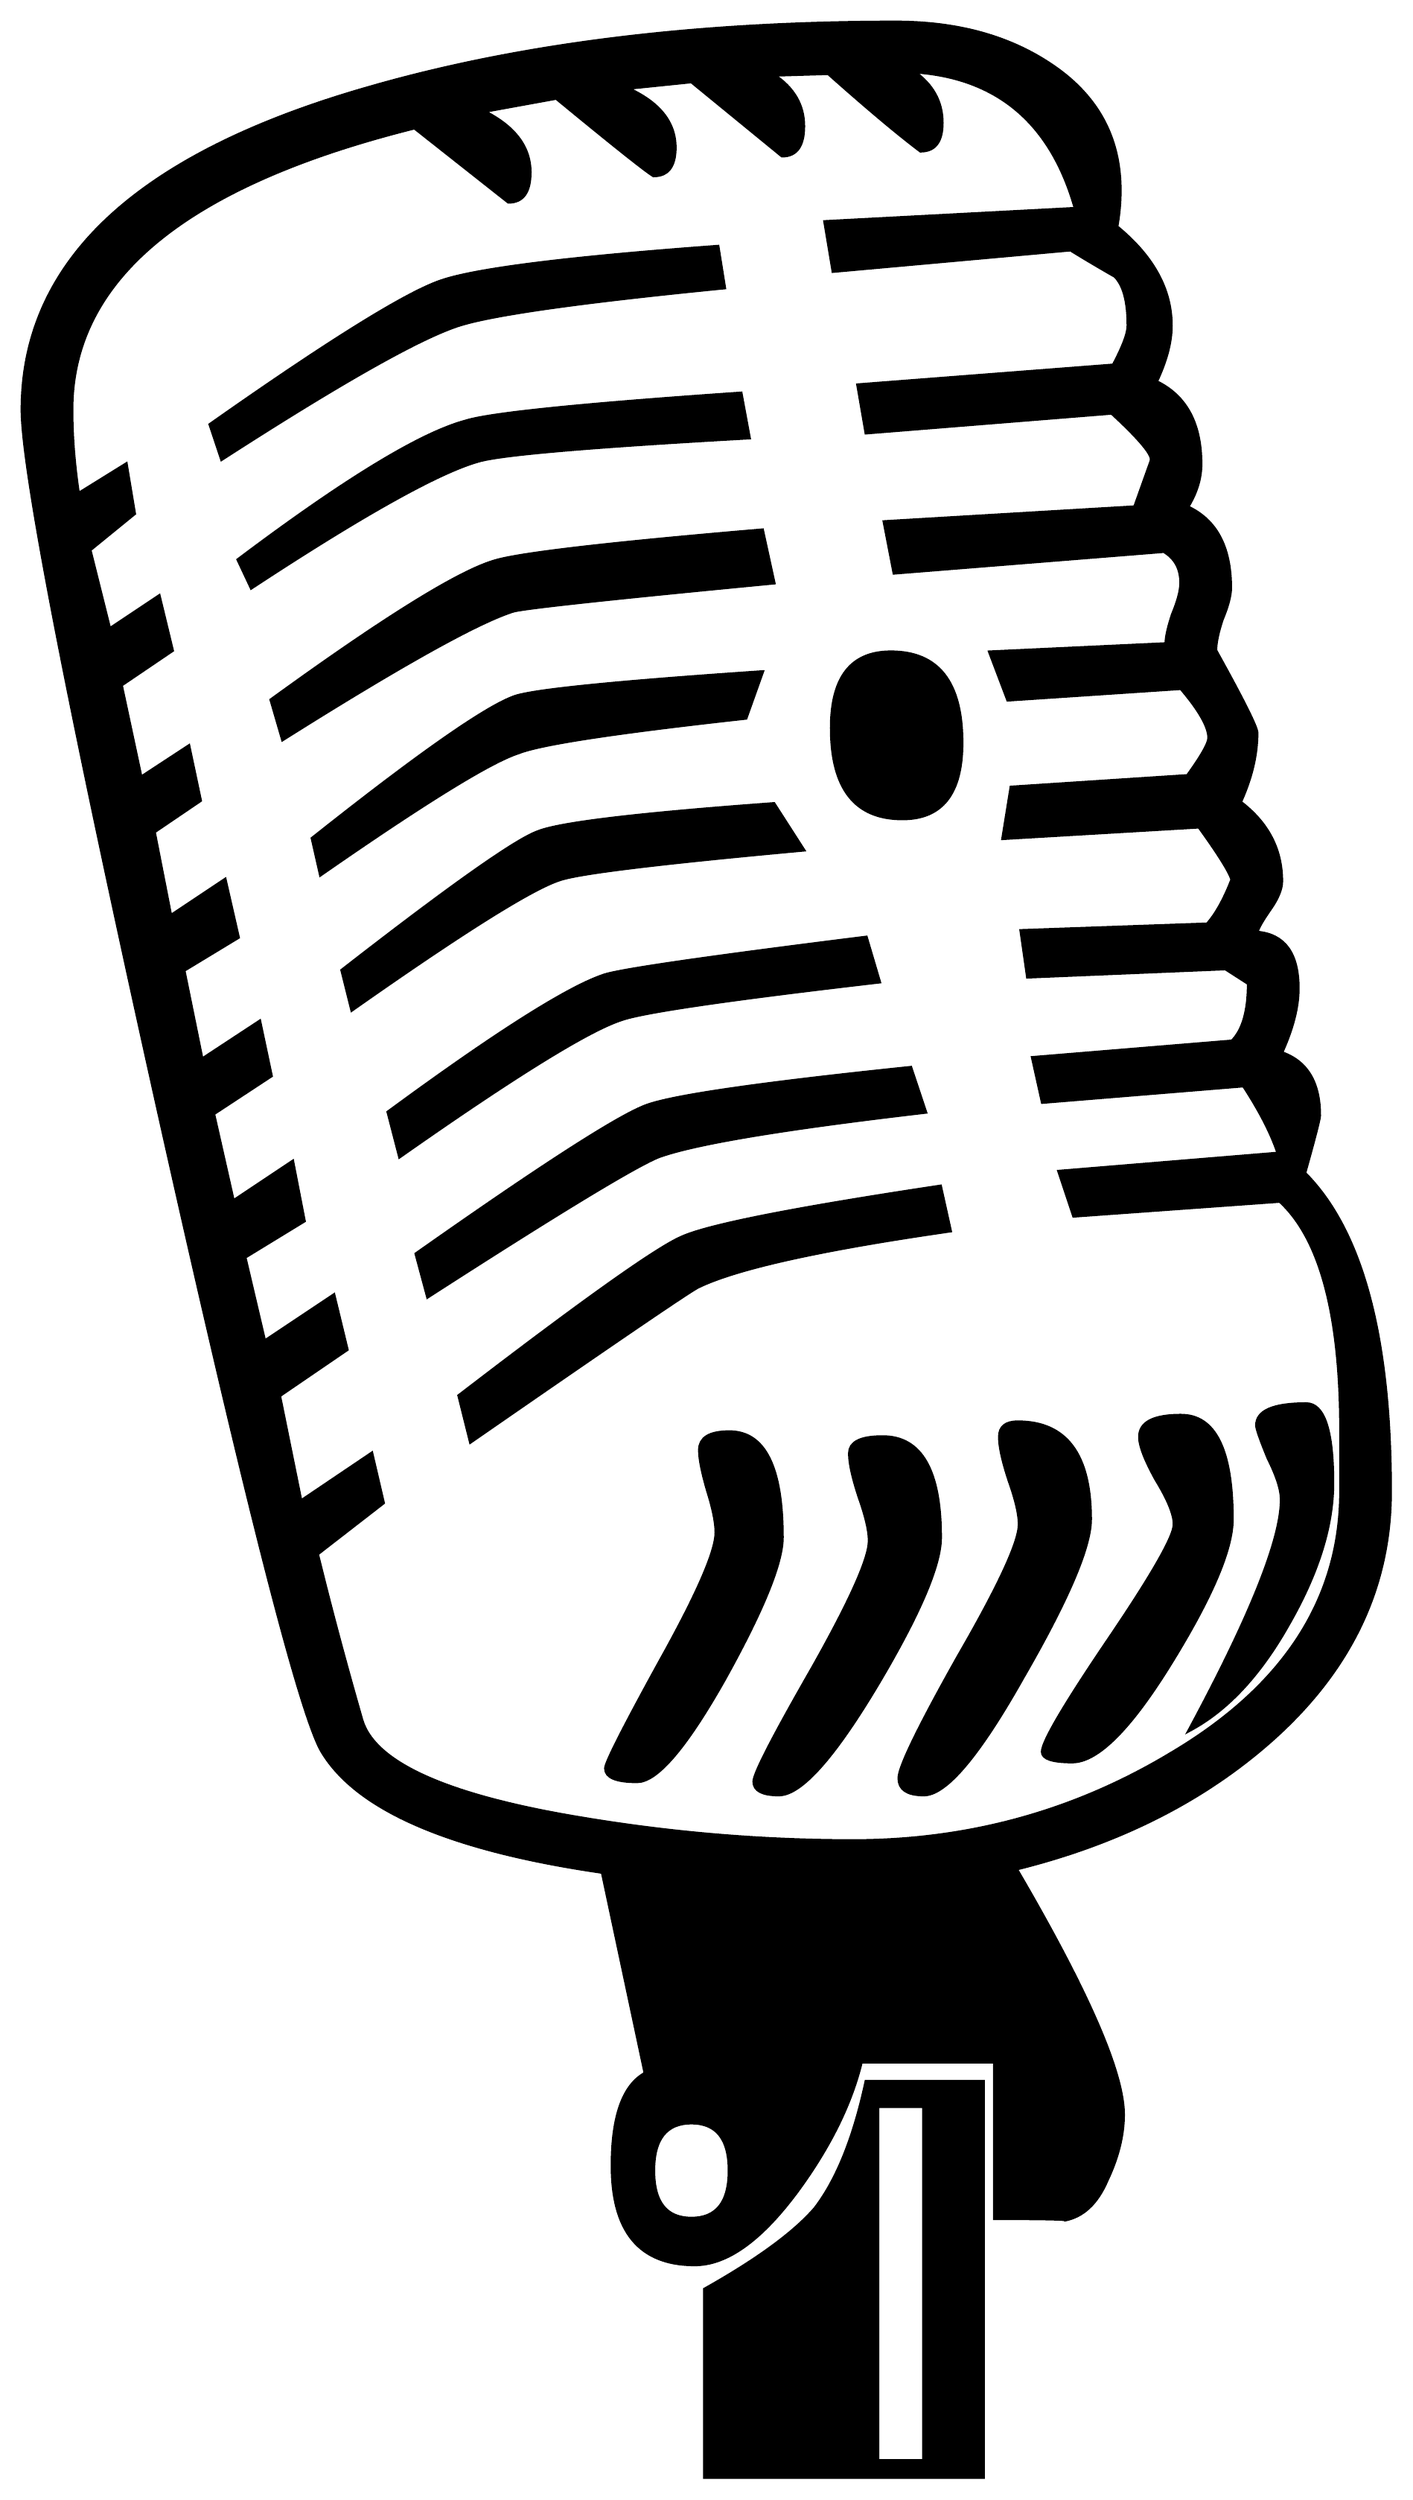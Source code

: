 


\begin{tikzpicture}[y=0.80pt, x=0.80pt, yscale=-1.0, xscale=1.0, inner sep=0pt, outer sep=0pt]
\begin{scope}[shift={(100.0,1836.0)},nonzero rule]
  \path[draw=.,fill=.,line width=1.600pt] (1440.0,-566.0) ..
    controls (1440.0,-508.0) and (1416.0,-457.667) ..
    (1368.0,-415.0) .. controls (1326.667,-378.333) and
    (1275.0,-352.333) .. (1213.0,-337.0) .. controls
    (1256.333,-263.0) and (1278.0,-213.333) .. (1278.0,-188.0) ..
    controls (1278.0,-175.333) and (1274.667,-162.0) ..
    (1268.0,-148.0) .. controls (1262.0,-134.0) and
    (1253.333,-126.0) .. (1242.0,-124.0) .. controls
    (1246.0,-124.667) and (1232.0,-125.0) .. (1200.0,-125.0) --
    (1200.0,-220.0) -- (1119.0,-220.0) .. controls
    (1113.0,-195.333) and (1100.667,-170.0) .. (1082.0,-144.0) ..
    controls (1059.333,-112.667) and (1038.0,-97.0) ..
    (1018.0,-97.0) .. controls (984.667,-97.0) and (968.0,-117.0)
    .. (968.0,-157.0) .. controls (968.0,-187.0) and
    (974.667,-205.667) .. (988.0,-213.0) -- (962.0,-335.0) ..
    controls (870.0,-348.333) and (813.333,-372.667) .. (792.0,-408.0)
    .. controls (778.667,-430.0) and (745.0,-562.0) ..
    (691.0,-804.0) .. controls (637.0,-1046.667) and
    (610.0,-1186.0) .. (610.0,-1222.0) .. controls
    (610.0,-1312.0) and (679.667,-1377.0) .. (819.0,-1417.0) ..
    controls (911.0,-1443.667) and (1018.0,-1457.0) ..
    (1140.0,-1457.0) .. controls (1176.667,-1457.0) and
    (1207.667,-1448.667) .. (1233.0,-1432.0) .. controls
    (1261.667,-1413.333) and (1276.0,-1387.667) .. (1276.0,-1355.0) ..
    controls (1276.0,-1347.667) and (1275.333,-1340.333) ..
    (1274.0,-1333.0) .. controls (1296.0,-1315.0) and
    (1307.0,-1295.0) .. (1307.0,-1273.0) .. controls
    (1307.0,-1263.0) and (1304.0,-1251.667) .. (1298.0,-1239.0) ..
    controls (1316.0,-1230.333) and (1325.0,-1213.667) ..
    (1325.0,-1189.0) .. controls (1325.0,-1180.333) and
    (1322.333,-1171.667) .. (1317.0,-1163.0) .. controls
    (1334.333,-1155.0) and (1343.0,-1138.667) .. (1343.0,-1114.0) ..
    controls (1343.0,-1109.333) and (1341.333,-1103.0) ..
    (1338.0,-1095.0) .. controls (1335.333,-1087.0) and
    (1334.0,-1080.667) .. (1334.0,-1076.0) .. controls
    (1350.667,-1046.0) and (1359.0,-1029.333) .. (1359.0,-1026.0) ..
    controls (1359.0,-1012.667) and (1355.667,-998.667) ..
    (1349.0,-984.0) .. controls (1365.667,-971.333) and
    (1374.0,-955.333) .. (1374.0,-936.0) .. controls
    (1374.0,-931.333) and (1371.667,-925.667) .. (1367.0,-919.0) ..
    controls (1362.333,-912.333) and (1359.667,-907.667) ..
    (1359.0,-905.0) .. controls (1375.667,-903.667) and
    (1384.0,-892.333) .. (1384.0,-871.0) .. controls
    (1384.0,-859.667) and (1380.667,-846.667) .. (1374.0,-832.0) ..
    controls (1389.333,-826.667) and (1397.0,-814.0) ..
    (1397.0,-794.0) .. controls (1397.0,-792.0) and
    (1394.0,-780.333) .. (1388.0,-759.0) .. controls
    (1422.667,-724.333) and (1440.0,-660.0) .. (1440.0,-566.0) --
    cycle(1193.0,32.0) -- (1024.0,32.0) -- (1024.0,-82.0) ..
    controls (1056.0,-100.0) and (1078.333,-116.333) ..
    (1091.0,-131.0) .. controls (1104.333,-148.333) and
    (1114.667,-174.0) .. (1122.0,-208.0) -- (1193.0,-208.0) --
    (1193.0,32.0) -- cycle(1410.0,-566.0) -- (1410.0,-603.0) ..
    controls (1410.0,-673.0) and (1397.667,-719.333) ..
    (1373.0,-742.0) -- (1248.0,-733.0) -- (1239.0,-760.0) --
    (1372.0,-771.0) .. controls (1368.0,-783.0) and
    (1361.0,-796.667) .. (1351.0,-812.0) -- (1229.0,-802.0) --
    (1223.0,-829.0) -- (1344.0,-839.0) .. controls
    (1350.667,-845.667) and (1354.0,-857.333) .. (1354.0,-874.0) --
    (1340.0,-883.0) -- (1220.0,-878.0) -- (1216.0,-906.0) --
    (1329.0,-910.0) .. controls (1334.333,-916.0) and
    (1339.333,-925.0) .. (1344.0,-937.0) .. controls
    (1342.667,-941.667) and (1336.0,-952.333) .. (1324.0,-969.0) --
    (1205.0,-962.0) -- (1210.0,-993.0) -- (1317.0,-1000.0) ..
    controls (1325.667,-1012.0) and (1330.0,-1019.667) ..
    (1330.0,-1023.0) .. controls (1330.0,-1029.667) and
    (1324.333,-1039.667) .. (1313.0,-1053.0) -- (1208.0,-1046.0) --
    (1197.0,-1075.0) -- (1304.0,-1080.0) .. controls
    (1304.0,-1084.0) and (1305.333,-1090.0) .. (1308.0,-1098.0) ..
    controls (1311.333,-1106.0) and (1313.0,-1112.333) ..
    (1313.0,-1117.0) .. controls (1313.0,-1126.333) and
    (1309.0,-1133.0) .. (1301.0,-1137.0) -- (1301.0,-1136.0) --
    (1139.0,-1123.0) -- (1133.0,-1154.0) -- (1285.0,-1163.0) --
    (1295.0,-1191.0) .. controls (1296.333,-1194.333) and
    (1288.333,-1204.0) .. (1271.0,-1220.0) -- (1122.0,-1208.0) --
    (1117.0,-1237.0) -- (1272.0,-1249.0) .. controls
    (1278.0,-1260.333) and (1281.0,-1268.333) .. (1281.0,-1273.0) ..
    controls (1281.0,-1287.667) and (1278.333,-1297.667) ..
    (1273.0,-1303.0) .. controls (1263.667,-1308.333) and
    (1254.667,-1313.667) .. (1246.0,-1319.0) -- (1102.0,-1306.0) --
    (1097.0,-1336.0) -- (1249.0,-1344.0) .. controls
    (1234.333,-1396.0) and (1201.667,-1423.667) .. (1151.0,-1427.0) ..
    controls (1162.333,-1419.0) and (1168.0,-1408.667) ..
    (1168.0,-1396.0) .. controls (1168.0,-1384.667) and
    (1163.667,-1379.0) .. (1155.0,-1379.0) .. controls
    (1141.667,-1389.0) and (1123.0,-1404.667) .. (1099.0,-1426.0) --
    (1066.0,-1425.0) .. controls (1078.0,-1417.0) and
    (1084.0,-1406.667) .. (1084.0,-1394.0) .. controls
    (1084.0,-1382.0) and (1079.667,-1376.0) .. (1071.0,-1376.0) --
    (1016.0,-1421.0) -- (977.0,-1417.0) .. controls
    (996.333,-1408.333) and (1006.0,-1396.333) .. (1006.0,-1381.0) ..
    controls (1006.0,-1369.667) and (1001.667,-1364.0) ..
    (993.0,-1364.0) .. controls (987.667,-1367.333) and
    (968.0,-1383.0) .. (934.0,-1411.0) -- (890.0,-1403.0) ..
    controls (908.667,-1393.667) and (918.0,-1381.333) ..
    (918.0,-1366.0) .. controls (918.0,-1354.0) and
    (913.667,-1348.0) .. (905.0,-1348.0) -- (848.0,-1393.0) ..
    controls (709.333,-1358.333) and (640.0,-1301.333) ..
    (640.0,-1222.0) .. controls (640.0,-1206.0) and
    (641.333,-1189.0) .. (644.0,-1171.0) -- (673.0,-1189.0) --
    (678.0,-1159.0) -- (651.0,-1137.0) -- (663.0,-1089.0) --
    (693.0,-1109.0) -- (701.0,-1076.0) -- (670.0,-1055.0) --
    (682.0,-999.0) -- (711.0,-1018.0) -- (718.0,-985.0) --
    (690.0,-966.0) -- (700.0,-915.0) -- (733.0,-937.0) --
    (741.0,-902.0) -- (708.0,-882.0) -- (719.0,-828.0) --
    (754.0,-851.0) -- (761.0,-818.0) -- (726.0,-795.0) --
    (738.0,-742.0) -- (774.0,-766.0) -- (781.0,-730.0) --
    (745.0,-708.0) -- (757.0,-657.0) -- (799.0,-685.0) --
    (807.0,-652.0) -- (766.0,-624.0) -- (779.0,-560.0) --
    (822.0,-589.0) -- (829.0,-559.0) -- (789.0,-528.0) ..
    controls (797.0,-495.333) and (806.0,-461.667) .. (816.0,-427.0)
    .. controls (824.0,-401.0) and (868.0,-381.333) ..
    (948.0,-368.0) .. controls (1003.333,-358.667) and
    (1058.667,-354.0) .. (1114.0,-354.0) .. controls
    (1184.0,-354.0) and (1248.333,-371.667) .. (1307.0,-407.0) ..
    controls (1375.667,-447.667) and (1410.0,-500.667) ..
    (1410.0,-566.0) -- cycle(1157.0,22.0) -- (1157.0,-193.0) --
    (1129.0,-193.0) -- (1129.0,22.0) -- (1157.0,22.0) --
    cycle(1039.0,-154.0) .. controls (1039.0,-173.333) and
    (1031.333,-183.0) .. (1016.0,-183.0) .. controls
    (1000.667,-183.0) and (993.0,-173.333) .. (993.0,-154.0) ..
    controls (993.0,-134.667) and (1000.667,-125.0) ..
    (1016.0,-125.0) .. controls (1031.333,-125.0) and
    (1039.0,-134.667) .. (1039.0,-154.0) -- cycle(1180.0,-1020.0)
    .. controls (1180.0,-989.333) and (1168.0,-974.0) ..
    (1144.0,-974.0) .. controls (1115.333,-974.0) and
    (1101.0,-992.333) .. (1101.0,-1029.0) .. controls
    (1101.0,-1059.667) and (1113.0,-1075.0) .. (1137.0,-1075.0) ..
    controls (1165.667,-1075.0) and (1180.0,-1056.667) ..
    (1180.0,-1020.0) -- cycle(1036.0,-1296.0) .. controls
    (948.0,-1287.333) and (894.0,-1279.667) .. (874.0,-1273.0) ..
    controls (850.0,-1265.0) and (802.333,-1238.0) ..
    (731.0,-1192.0) -- (724.0,-1213.0) .. controls
    (796.0,-1263.667) and (842.667,-1292.667) .. (864.0,-1300.0) ..
    controls (885.333,-1307.333) and (941.333,-1314.333) ..
    (1032.0,-1321.0) -- (1036.0,-1296.0) --
    cycle(1051.0,-1205.0) .. controls (955.667,-1199.667) and
    (901.0,-1195.0) .. (887.0,-1191.0) .. controls
    (863.0,-1184.333) and (817.0,-1158.667) .. (749.0,-1114.0) --
    (741.0,-1131.0) .. controls (805.667,-1179.667) and
    (851.667,-1207.667) .. (879.0,-1215.0) .. controls
    (893.667,-1219.667) and (949.333,-1225.333) .. (1046.0,-1232.0) --
    (1051.0,-1205.0) -- cycle(1066.0,-1117.0) .. controls
    (968.667,-1107.667) and (916.0,-1102.0) .. (908.0,-1100.0) ..
    controls (886.667,-1093.333) and (840.0,-1067.333) ..
    (768.0,-1022.0) -- (761.0,-1046.0) .. controls
    (829.0,-1095.333) and (874.0,-1123.333) .. (896.0,-1130.0) ..
    controls (910.667,-1134.667) and (965.0,-1141.0) ..
    (1059.0,-1149.0) -- (1066.0,-1117.0) --
    cycle(1059.0,-1063.0) -- (1049.0,-1035.0) .. controls
    (970.333,-1026.333) and (924.333,-1019.333) .. (911.0,-1014.0) ..
    controls (894.333,-1008.667) and (854.333,-984.0) ..
    (791.0,-940.0) -- (786.0,-962.0) .. controls (850.667,-1013.333)
    and (891.667,-1042.0) .. (909.0,-1048.0) .. controls
    (921.0,-1052.0) and (971.0,-1057.0) .. (1059.0,-1063.0) --
    cycle(1405.0,-571.0) .. controls (1405.0,-545.0) and
    (1396.0,-516.333) .. (1378.0,-485.0) .. controls
    (1360.667,-454.333) and (1340.667,-433.0) .. (1318.0,-421.0) ..
    controls (1355.333,-490.333) and (1374.0,-537.0) ..
    (1374.0,-561.0) .. controls (1374.0,-567.0) and
    (1371.333,-575.333) .. (1366.0,-586.0) .. controls
    (1361.333,-597.333) and (1359.0,-604.0) .. (1359.0,-606.0) ..
    controls (1359.0,-614.667) and (1369.0,-619.0) ..
    (1389.0,-619.0) .. controls (1399.667,-619.0) and
    (1405.0,-603.0) .. (1405.0,-571.0) -- cycle(1084.0,-955.0)
    .. controls (996.667,-947.0) and (947.333,-941.0) ..
    (936.0,-937.0) .. controls (919.333,-931.667) and (877.333,-905.333)
    .. (810.0,-858.0) -- (804.0,-882.0) .. controls
    (870.0,-933.333) and (909.667,-961.333) .. (923.0,-966.0) ..
    controls (936.333,-971.333) and (984.0,-977.0) ..
    (1066.0,-983.0) -- (1084.0,-955.0) -- cycle(1130.0,-875.0)
    .. controls (1038.0,-864.333) and (985.667,-856.667) ..
    (973.0,-852.0) .. controls (953.0,-845.333) and (908.333,-817.667)
    .. (839.0,-769.0) -- (832.0,-796.0) .. controls
    (897.333,-844.0) and (941.0,-871.667) .. (963.0,-879.0) ..
    controls (973.0,-882.333) and (1026.0,-890.0) ..
    (1122.0,-902.0) -- (1130.0,-875.0) -- cycle(1344.0,-549.0)
    .. controls (1344.0,-531.0) and (1331.667,-502.0) ..
    (1307.0,-462.0) .. controls (1282.333,-422.0) and
    (1262.333,-402.0) .. (1247.0,-402.0) .. controls
    (1235.0,-402.0) and (1229.0,-404.0) .. (1229.0,-408.0) ..
    controls (1229.0,-414.0) and (1242.333,-436.667) ..
    (1269.0,-476.0) .. controls (1295.667,-515.333) and
    (1309.0,-538.667) .. (1309.0,-546.0) .. controls
    (1309.0,-552.0) and (1305.333,-561.0) .. (1298.0,-573.0) ..
    controls (1291.333,-585.0) and (1288.0,-593.667) ..
    (1288.0,-599.0) .. controls (1288.0,-607.667) and
    (1296.333,-612.0) .. (1313.0,-612.0) .. controls
    (1333.667,-612.0) and (1344.0,-591.0) .. (1344.0,-549.0) --
    cycle(1158.0,-796.0) .. controls (1072.0,-786.0) and
    (1018.0,-777.0) .. (996.0,-769.0) .. controls (981.333,-763.0)
    and (934.667,-734.667) .. (856.0,-684.0) -- (849.0,-710.0) ..
    controls (925.667,-764.0) and (972.333,-794.0) .. (989.0,-800.0)
    .. controls (1005.667,-806.0) and (1059.0,-813.667) ..
    (1149.0,-823.0) -- (1158.0,-796.0) -- cycle(1173.0,-724.0)
    .. controls (1094.333,-712.667) and (1043.333,-701.333) ..
    (1020.0,-690.0) .. controls (1014.667,-687.333) and
    (968.667,-656.0) .. (882.0,-596.0) -- (875.0,-624.0) ..
    controls (949.667,-681.333) and (994.667,-713.333) ..
    (1010.0,-720.0) .. controls (1026.0,-727.333) and
    (1078.333,-737.667) .. (1167.0,-751.0) -- (1173.0,-724.0) --
    cycle(1258.0,-549.0) .. controls (1258.0,-532.333) and
    (1244.333,-500.333) .. (1217.0,-453.0) .. controls
    (1190.333,-405.667) and (1170.333,-382.0) .. (1157.0,-382.0) ..
    controls (1147.0,-382.0) and (1142.0,-385.333) ..
    (1142.0,-392.0) .. controls (1142.0,-398.667) and
    (1154.0,-423.333) .. (1178.0,-466.0) .. controls
    (1202.667,-508.667) and (1215.0,-535.333) .. (1215.0,-546.0) ..
    controls (1215.0,-552.0) and (1213.0,-560.667) ..
    (1209.0,-572.0) .. controls (1205.0,-584.0) and
    (1203.0,-593.0) .. (1203.0,-599.0) .. controls
    (1203.0,-605.0) and (1206.667,-608.0) .. (1214.0,-608.0) ..
    controls (1243.333,-608.0) and (1258.0,-588.333) ..
    (1258.0,-549.0) -- cycle(1167.0,-538.0) .. controls
    (1167.0,-521.333) and (1154.333,-491.667) .. (1129.0,-449.0) ..
    controls (1102.333,-404.333) and (1082.333,-382.0) ..
    (1069.0,-382.0) .. controls (1059.0,-382.0) and
    (1054.0,-384.667) .. (1054.0,-390.0) .. controls
    (1054.0,-394.667) and (1065.667,-417.333) .. (1089.0,-458.0) ..
    controls (1112.333,-499.333) and (1124.0,-525.333) ..
    (1124.0,-536.0) .. controls (1124.0,-542.0) and
    (1122.0,-550.667) .. (1118.0,-562.0) .. controls
    (1114.0,-574.0) and (1112.0,-583.0) .. (1112.0,-589.0) ..
    controls (1112.0,-595.667) and (1118.667,-599.0) ..
    (1132.0,-599.0) .. controls (1155.333,-599.0) and
    (1167.0,-578.667) .. (1167.0,-538.0) -- cycle(1071.0,-538.0)
    .. controls (1071.0,-522.667) and (1059.333,-494.0) ..
    (1036.0,-452.0) .. controls (1012.667,-410.667) and
    (995.0,-390.0) .. (983.0,-390.0) .. controls (970.333,-390.0)
    and (964.0,-392.667) .. (964.0,-398.0) .. controls
    (964.0,-401.333) and (975.0,-423.0) .. (997.0,-463.0) ..
    controls (1019.667,-503.667) and (1031.0,-529.667) ..
    (1031.0,-541.0) .. controls (1031.0,-547.0) and
    (1029.333,-555.333) .. (1026.0,-566.0) .. controls
    (1022.667,-577.333) and (1021.0,-585.667) .. (1021.0,-591.0) ..
    controls (1021.0,-598.333) and (1027.0,-602.0) ..
    (1039.0,-602.0) .. controls (1060.333,-602.0) and
    (1071.0,-580.667) .. (1071.0,-538.0) -- cycle;
\end{scope}

\end{tikzpicture}

